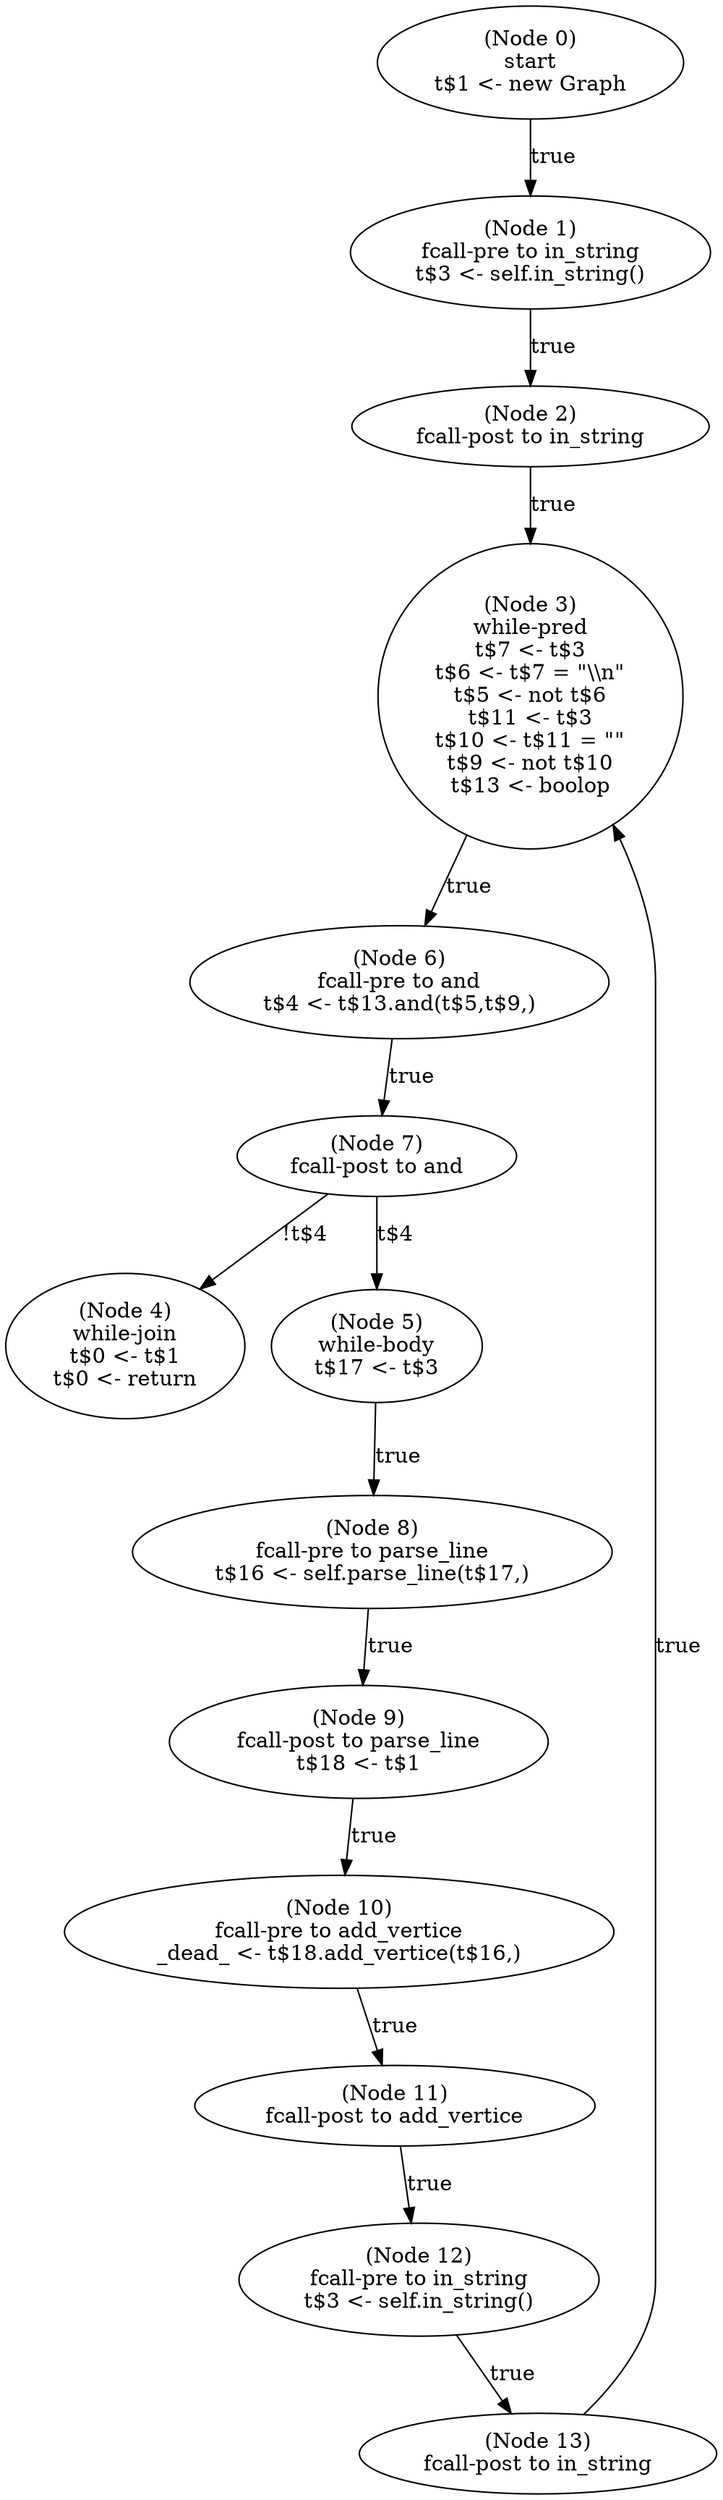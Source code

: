 digraph read_input_post {
  n0 [label="(Node 0)\nstart\nt$1 <- new Graph\n"];
 n0 -> n1 [label="true"];
  n1 [label="(Node 1)\nfcall-pre to in_string\nt$3 <- self.in_string()\n"];
 n1 -> n2 [label="true"];
  n2 [label="(Node 2)\nfcall-post to in_string\n"];
 n2 -> n3 [label="true"];
  n3 [label="(Node 3)\nwhile-pred\nt$7 <- t$3\nt$6 <- t$7 = \"\\\\n\"\nt$5 <- not t$6\nt$11 <- t$3\nt$10 <- t$11 = \"\"\nt$9 <- not t$10\nt$13 <- boolop\n"];
 n3 -> n6 [label="true"];
  n4 [label="(Node 4)\nwhile-join\nt$0 <- t$1\nt$0 <- return\n"];
  n5 [label="(Node 5)\nwhile-body\nt$17 <- t$3\n"];
 n5 -> n8 [label="true"];
  n6 [label="(Node 6)\nfcall-pre to and\nt$4 <- t$13.and(t$5,t$9,)\n"];
 n6 -> n7 [label="true"];
  n7 [label="(Node 7)\nfcall-post to and\n"];
 n7 -> n4 [label="!t$4"];
 n7 -> n5 [label="t$4"];
  n8 [label="(Node 8)\nfcall-pre to parse_line\nt$16 <- self.parse_line(t$17,)\n"];
 n8 -> n9 [label="true"];
  n9 [label="(Node 9)\nfcall-post to parse_line\nt$18 <- t$1\n"];
 n9 -> n10 [label="true"];
  n10 [label="(Node 10)\nfcall-pre to add_vertice\n_dead_ <- t$18.add_vertice(t$16,)\n"];
 n10 -> n11 [label="true"];
  n11 [label="(Node 11)\nfcall-post to add_vertice\n"];
 n11 -> n12 [label="true"];
  n12 [label="(Node 12)\nfcall-pre to in_string\nt$3 <- self.in_string()\n"];
 n12 -> n13 [label="true"];
  n13 [label="(Node 13)\nfcall-post to in_string\n"];
 n13 -> n3 [label="true"];
}
